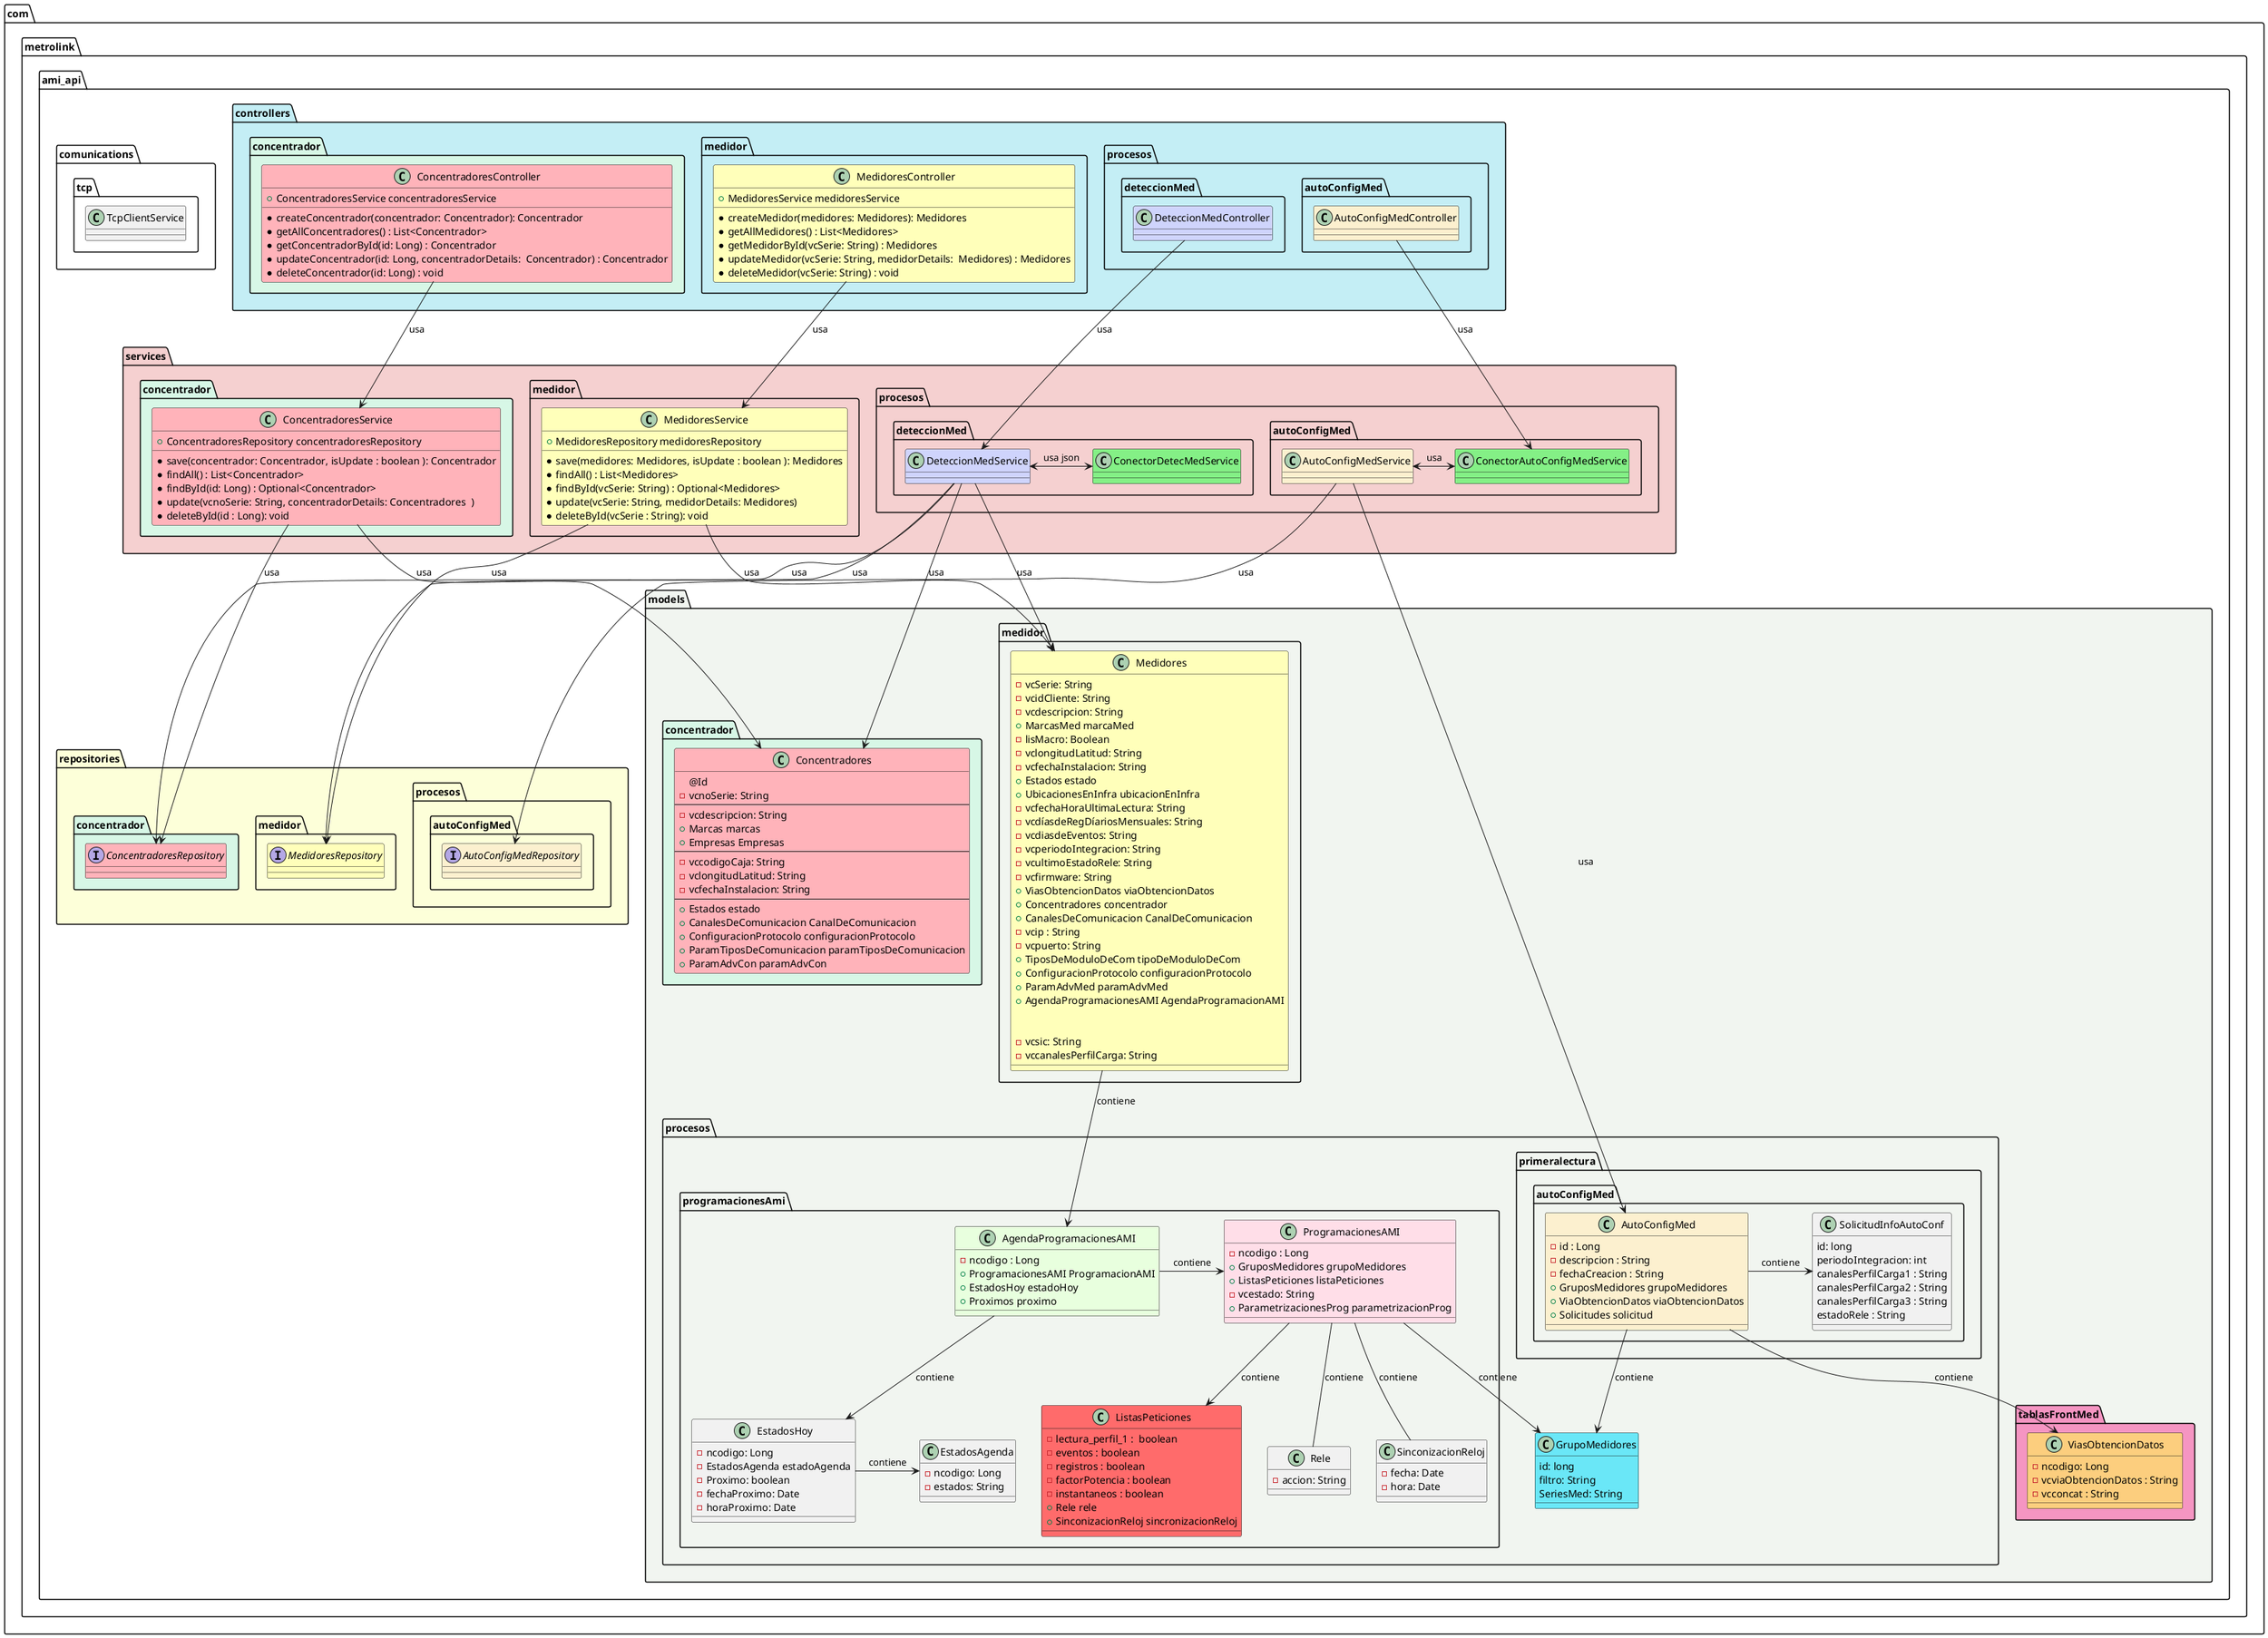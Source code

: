 @startuml "API__procesos"

!define SHOW_PART_PROCESOS 1



package "com.metrolink.ami_api" {

    package "com.metrolink.ami_api.models" #f1f5f0{


        package "com.metrolink.ami_api.models.medidor"{
            class Medidores #FFFFBA {
                - vcSerie: String
                - vcidCliente: String
                - vcdescripcion: String
                + MarcasMed marcaMed
                - lisMacro: Boolean
                - vclongitudLatitud: String
                - vcfechaInstalacion: String
                + Estados estado
                + UbicacionesEnInfra ubicacionEnInfra
                - vcfechaHoraUltimaLectura: String
                - vcdíasdeRegDíariosMensuales: String
                - vcdiasdeEventos: String
                - vcperiodoIntegracion: String
                - vcultimoEstadoRele: String
                - vcfirmware: String
                + ViasObtencionDatos viaObtencionDatos
                + Concentradores concentrador
                + CanalesDeComunicacion CanalDeComunicacion
                - vcip : String
                - vcpuerto: String
                + TiposDeModuloDeCom tipoDeModuloDeCom
                + ConfiguracionProtocolo configuracionProtocolo
                + ParamAdvMed paramAdvMed
                + AgendaProgramacionesAMI AgendaProgramacionAMI


                - vcsic: String
                - vccanalesPerfilCarga: String

            }
        }
        package "com.metrolink.ami_api.models.concentrador" #d7f7e6{
            class Concentradores #FFB3BA {
                @Id
                -vcnoSerie: String
                --
                -vcdescripcion: String
                + Marcas marcas
                + Empresas Empresas
                --
                -vccodigoCaja: String
                -vclongitudLatitud: String
                -vcfechaInstalacion: String
                --
                + Estados estado
                + CanalesDeComunicacion CanalDeComunicacion
                + ConfiguracionProtocolo configuracionProtocolo
                + ParamTiposDeComunicacion paramTiposDeComunicacion
                + ParamAdvCon paramAdvCon
            }
        }

        package "com.metrolink.ami_api.models.procesos"{
            package "com.metrolink.ami_api.models.procesos.primeralectura.autoConfigMed"{

                class AutoConfigMed #fcf0cf {
                    - id : Long
                    - descripcion : String
                    - fechaCreacion : String
                    + GruposMedidores grupoMedidores
                    + ViaObtencionDatos viaObtencionDatos
                    + Solicitudes solicitud
                }

                class SolicitudInfoAutoConf{
                    id: long
                    periodoIntegracion: int
                    canalesPerfilCarga1 : String
                    canalesPerfilCarga2 : String
                    canalesPerfilCarga3 : String
                    estadoRele : String
                }
            }

            package "com.metrolink.ami_api.models.procesos.programacionesAmi"{
                class ProgramacionesAMI  #ffdee8 {
                    - ncodigo : Long
                    + GruposMedidores grupoMedidores
                    + ListasPeticiones listaPeticiones
                    - vcestado: String
                    + ParametrizacionesProg parametrizacionProg
                }

                class AgendaProgramacionesAMI  #e8ffde {
                    - ncodigo : Long
                    + ProgramacionesAMI ProgramacionAMI
                    + EstadosHoy estadoHoy
                    + Proximos proximo


                }

                class EstadosHoy{
                    - ncodigo: Long
                    - EstadosAgenda estadoAgenda
                    - Proximo: boolean
                    - fechaProximo: Date
                    - horaProximo: Date
                }
                class EstadosAgenda{
                    - ncodigo: Long
                    - estados: String

                }

                class ListasPeticiones  #ff6b6b {
                    - lectura_perfil_1 :  boolean
                    - eventos : boolean
                    - registros : boolean
                    - factorPotencia : boolean
                    - instantaneos : boolean
                    + Rele rele
                    + SinconizacionReloj sincronizacionReloj
                }

                class Rele{
                    - accion: String
                }

                class SinconizacionReloj{
                    - fecha: Date
                    - hora: Date
                }
            }


            class GrupoMedidores #6ae7f7{
                id: long
                filtro: String
                SeriesMed: String
            }


        }
        package "com.metrolink.ami_api.models.tablasFrontMed" #f595c2 {
            class ViasObtencionDatos #fcce7e{
                -ncodigo: Long
                -vcviaObtencionDatos : String
                -vcconcat : String
            }
        }
    }
}

package "com.metrolink.ami_api.controllers" #c4eef5{

    package "com.metrolink.ami_api.controllers.concentrador" #d7f7e6{
        class ConcentradoresController #FFB3BA  {
            + ConcentradoresService concentradoresService
            * createConcentrador(concentrador: Concentrador): Concentrador
            * getAllConcentradores() : List<Concentrador>
            * getConcentradorById(id: Long) : Concentrador
            * updateConcentrador(id: Long, concentradorDetails:  Concentrador) : Concentrador
            * deleteConcentrador(id: Long) : void
        }
    }

    package "com.metrolink.ami_api.controllers.medidor"{
        class MedidoresController #FFFFBA{
            + MedidoresService medidoresService
            * createMedidor(medidores: Medidores): Medidores
            * getAllMedidores() : List<Medidores>
            * getMedidorById(vcSerie: String) : Medidores
            * updateMedidor(vcSerie: String, medidorDetails:  Medidores) : Medidores
            * deleteMedidor(vcSerie: String) : void
        }
    }

    !if SHOW_PART_PROCESOS
    package "com.metrolink.ami_api.controllers.procesos"{
        package "com.metrolink.ami_api.controllers.procesos.deteccionMed"{
            class DeteccionMedController #cfd4fc{

            }
        }
        package "com.metrolink.ami_api.controllers.procesos.autoConfigMed"{
            class AutoConfigMedController #fcf0cf {

            }
        }
    }
    !endif
}

package "com.metrolink.ami_api.services" #f5d0d0 {

    package "com.metrolink.ami_api.services.concentrador" #d7f7e6 {
        class ConcentradoresService #FFB3BA {
            + ConcentradoresRepository concentradoresRepository
            * save(concentrador: Concentrador, isUpdate : boolean ): Concentrador
            * findAll() : List<Concentrador>
            * findById(id: Long) : Optional<Concentrador>
            * update(vcnoSerie: String, concentradorDetails: Concentradores  )
            * deleteById(id : Long): void
        }
    }

    package "com.metrolink.ami_api.services.medidor"  {
        class MedidoresService #FFFFBA {
            + MedidoresRepository medidoresRepository
            * save(medidores: Medidores, isUpdate : boolean ): Medidores
            * findAll() : List<Medidores>
            * findById(vcSerie: String) : Optional<Medidores>
            * update(vcSerie: String, medidorDetails: Medidores)
            * deleteById(vcSerie : String): void
        }
    }

    !if SHOW_PART_PROCESOS
    package "com.metrolink.ami_api.services.procesos"{
        package "com.metrolink.ami_api.services.procesos.deteccionMed"{
            class DeteccionMedService #cfd4fc{
            }
            class ConectorDetecMedService #84f086{
            }
        }
        package "com.metrolink.ami_api.services.procesos.autoConfigMed"{
            class AutoConfigMedService #fcf0cf {
            }
            class ConectorAutoConfigMedService #84f086{
            }
        }
    }
    !endif
}

package "com.metrolink.ami_api.comunications" {
    package "com.metrolink.ami_api.comunications.tcp" {
        class TcpClientService {
        }
    }
}

package "com.metrolink.ami_api.repositories" #fdffd9{

    package "com.metrolink.ami_api.repositories.concentrador" #d7f7e6 {
        interface ConcentradoresRepository #FFB3BA {
        }
    }

    package "com.metrolink.ami_api.repositories.medidor"  {
        interface MedidoresRepository #FFFFBA {
        }
    }

    package "com.metrolink.ami_api.repositories.procesos"  {
        package "com.metrolink.ami_api.repositories.procesos.autoConfigMed" {
            interface AutoConfigMedRepository #fcf0cf {
            }
        }
    }
}








ConcentradoresController -> ConcentradoresService : usa
ConcentradoresService --> Concentradores : usa
ConcentradoresService -> ConcentradoresRepository : usa


MedidoresController -> MedidoresService : usa
MedidoresService --> Medidores : usa
MedidoresService -> MedidoresRepository : usa

DeteccionMedController -> DeteccionMedService : usa
DeteccionMedService --> MedidoresRepository : usa
DeteccionMedService -> ConcentradoresRepository  : usa
DeteccionMedService --> Medidores : usa
DeteccionMedService --> Concentradores : usa
DeteccionMedService <-> ConectorDetecMedService : usa json

AutoConfigMedController --> ConectorAutoConfigMedService : usa
AutoConfigMedService --> AutoConfigMed :usa
AutoConfigMedService -> AutoConfigMedRepository : usa
AutoConfigMedService <-> ConectorAutoConfigMedService : usa

AutoConfigMed --> GrupoMedidores : contiene
AutoConfigMed --> ViasObtencionDatos : contiene
AutoConfigMed ->SolicitudInfoAutoConf : contiene

ProgramacionesAMI --> GrupoMedidores: contiene
ProgramacionesAMI --> ListasPeticiones: contiene
ProgramacionesAMI -- Rele: contiene
ProgramacionesAMI -- SinconizacionReloj: contiene


AgendaProgramacionesAMI -> ProgramacionesAMI: contiene
AgendaProgramacionesAMI --> EstadosHoy: contiene
EstadosHoy -> EstadosAgenda: contiene


Medidores --> AgendaProgramacionesAMI: contiene


@enduml

